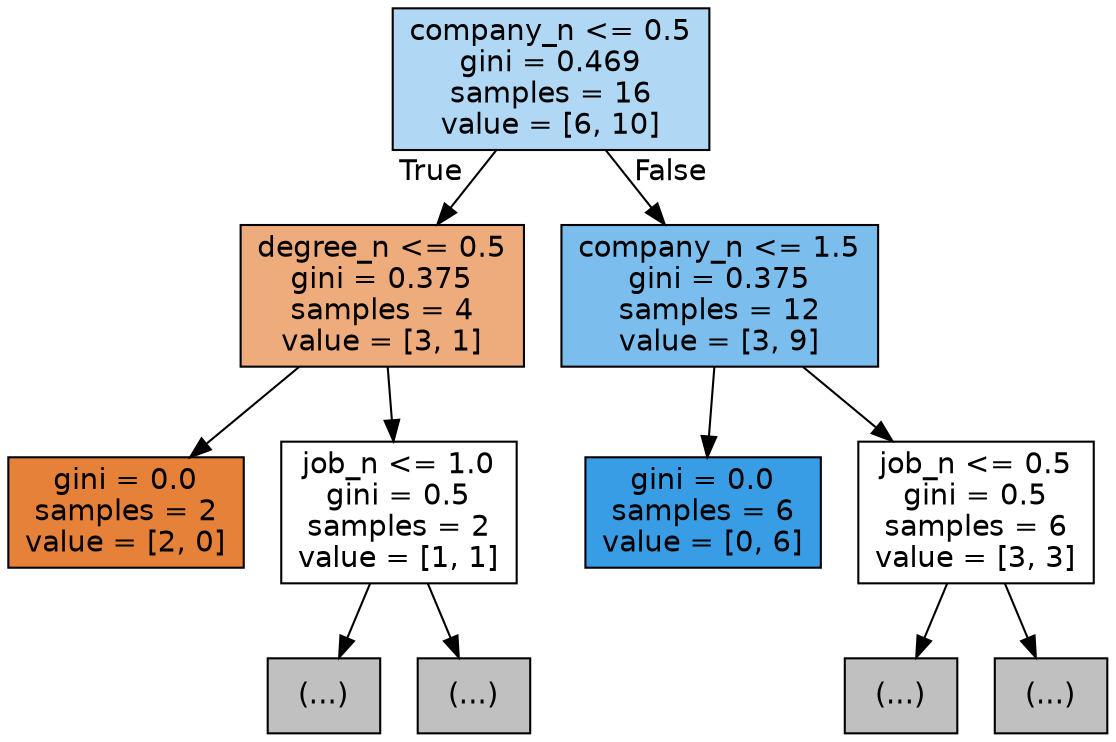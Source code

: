 digraph Tree {
node [shape=box, style="filled", color="black", fontname="helvetica"] ;
edge [fontname="helvetica"] ;
0 [label="company_n <= 0.5\ngini = 0.469\nsamples = 16\nvalue = [6, 10]", fillcolor="#b0d8f5"] ;
1 [label="degree_n <= 0.5\ngini = 0.375\nsamples = 4\nvalue = [3, 1]", fillcolor="#eeab7b"] ;
0 -> 1 [labeldistance=2.5, labelangle=45, headlabel="True"] ;
2 [label="gini = 0.0\nsamples = 2\nvalue = [2, 0]", fillcolor="#e58139"] ;
1 -> 2 ;
3 [label="job_n <= 1.0\ngini = 0.5\nsamples = 2\nvalue = [1, 1]", fillcolor="#ffffff"] ;
1 -> 3 ;
4 [label="(...)", fillcolor="#C0C0C0"] ;
3 -> 4 ;
5 [label="(...)", fillcolor="#C0C0C0"] ;
3 -> 5 ;
6 [label="company_n <= 1.5\ngini = 0.375\nsamples = 12\nvalue = [3, 9]", fillcolor="#7bbeee"] ;
0 -> 6 [labeldistance=2.5, labelangle=-45, headlabel="False"] ;
7 [label="gini = 0.0\nsamples = 6\nvalue = [0, 6]", fillcolor="#399de5"] ;
6 -> 7 ;
8 [label="job_n <= 0.5\ngini = 0.5\nsamples = 6\nvalue = [3, 3]", fillcolor="#ffffff"] ;
6 -> 8 ;
9 [label="(...)", fillcolor="#C0C0C0"] ;
8 -> 9 ;
10 [label="(...)", fillcolor="#C0C0C0"] ;
8 -> 10 ;
}